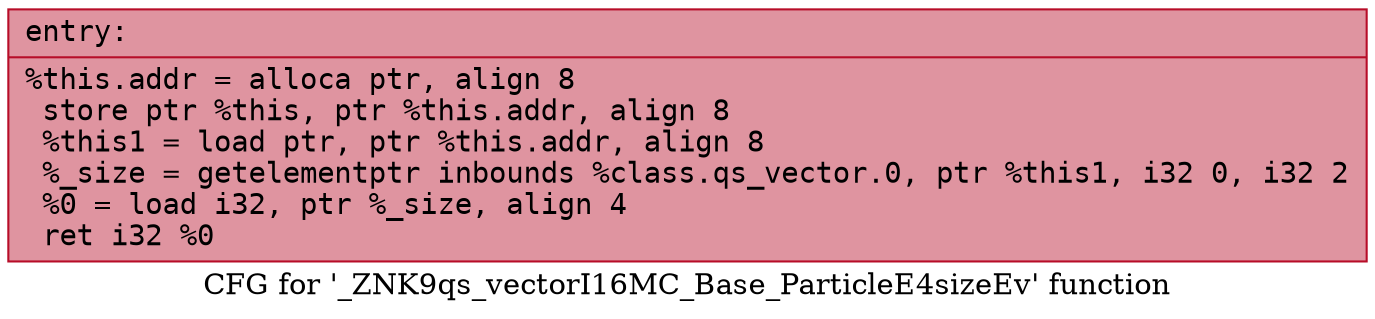 digraph "CFG for '_ZNK9qs_vectorI16MC_Base_ParticleE4sizeEv' function" {
	label="CFG for '_ZNK9qs_vectorI16MC_Base_ParticleE4sizeEv' function";

	Node0x559071136480 [shape=record,color="#b70d28ff", style=filled, fillcolor="#b70d2870" fontname="Courier",label="{entry:\l|  %this.addr = alloca ptr, align 8\l  store ptr %this, ptr %this.addr, align 8\l  %this1 = load ptr, ptr %this.addr, align 8\l  %_size = getelementptr inbounds %class.qs_vector.0, ptr %this1, i32 0, i32 2\l  %0 = load i32, ptr %_size, align 4\l  ret i32 %0\l}"];
}
